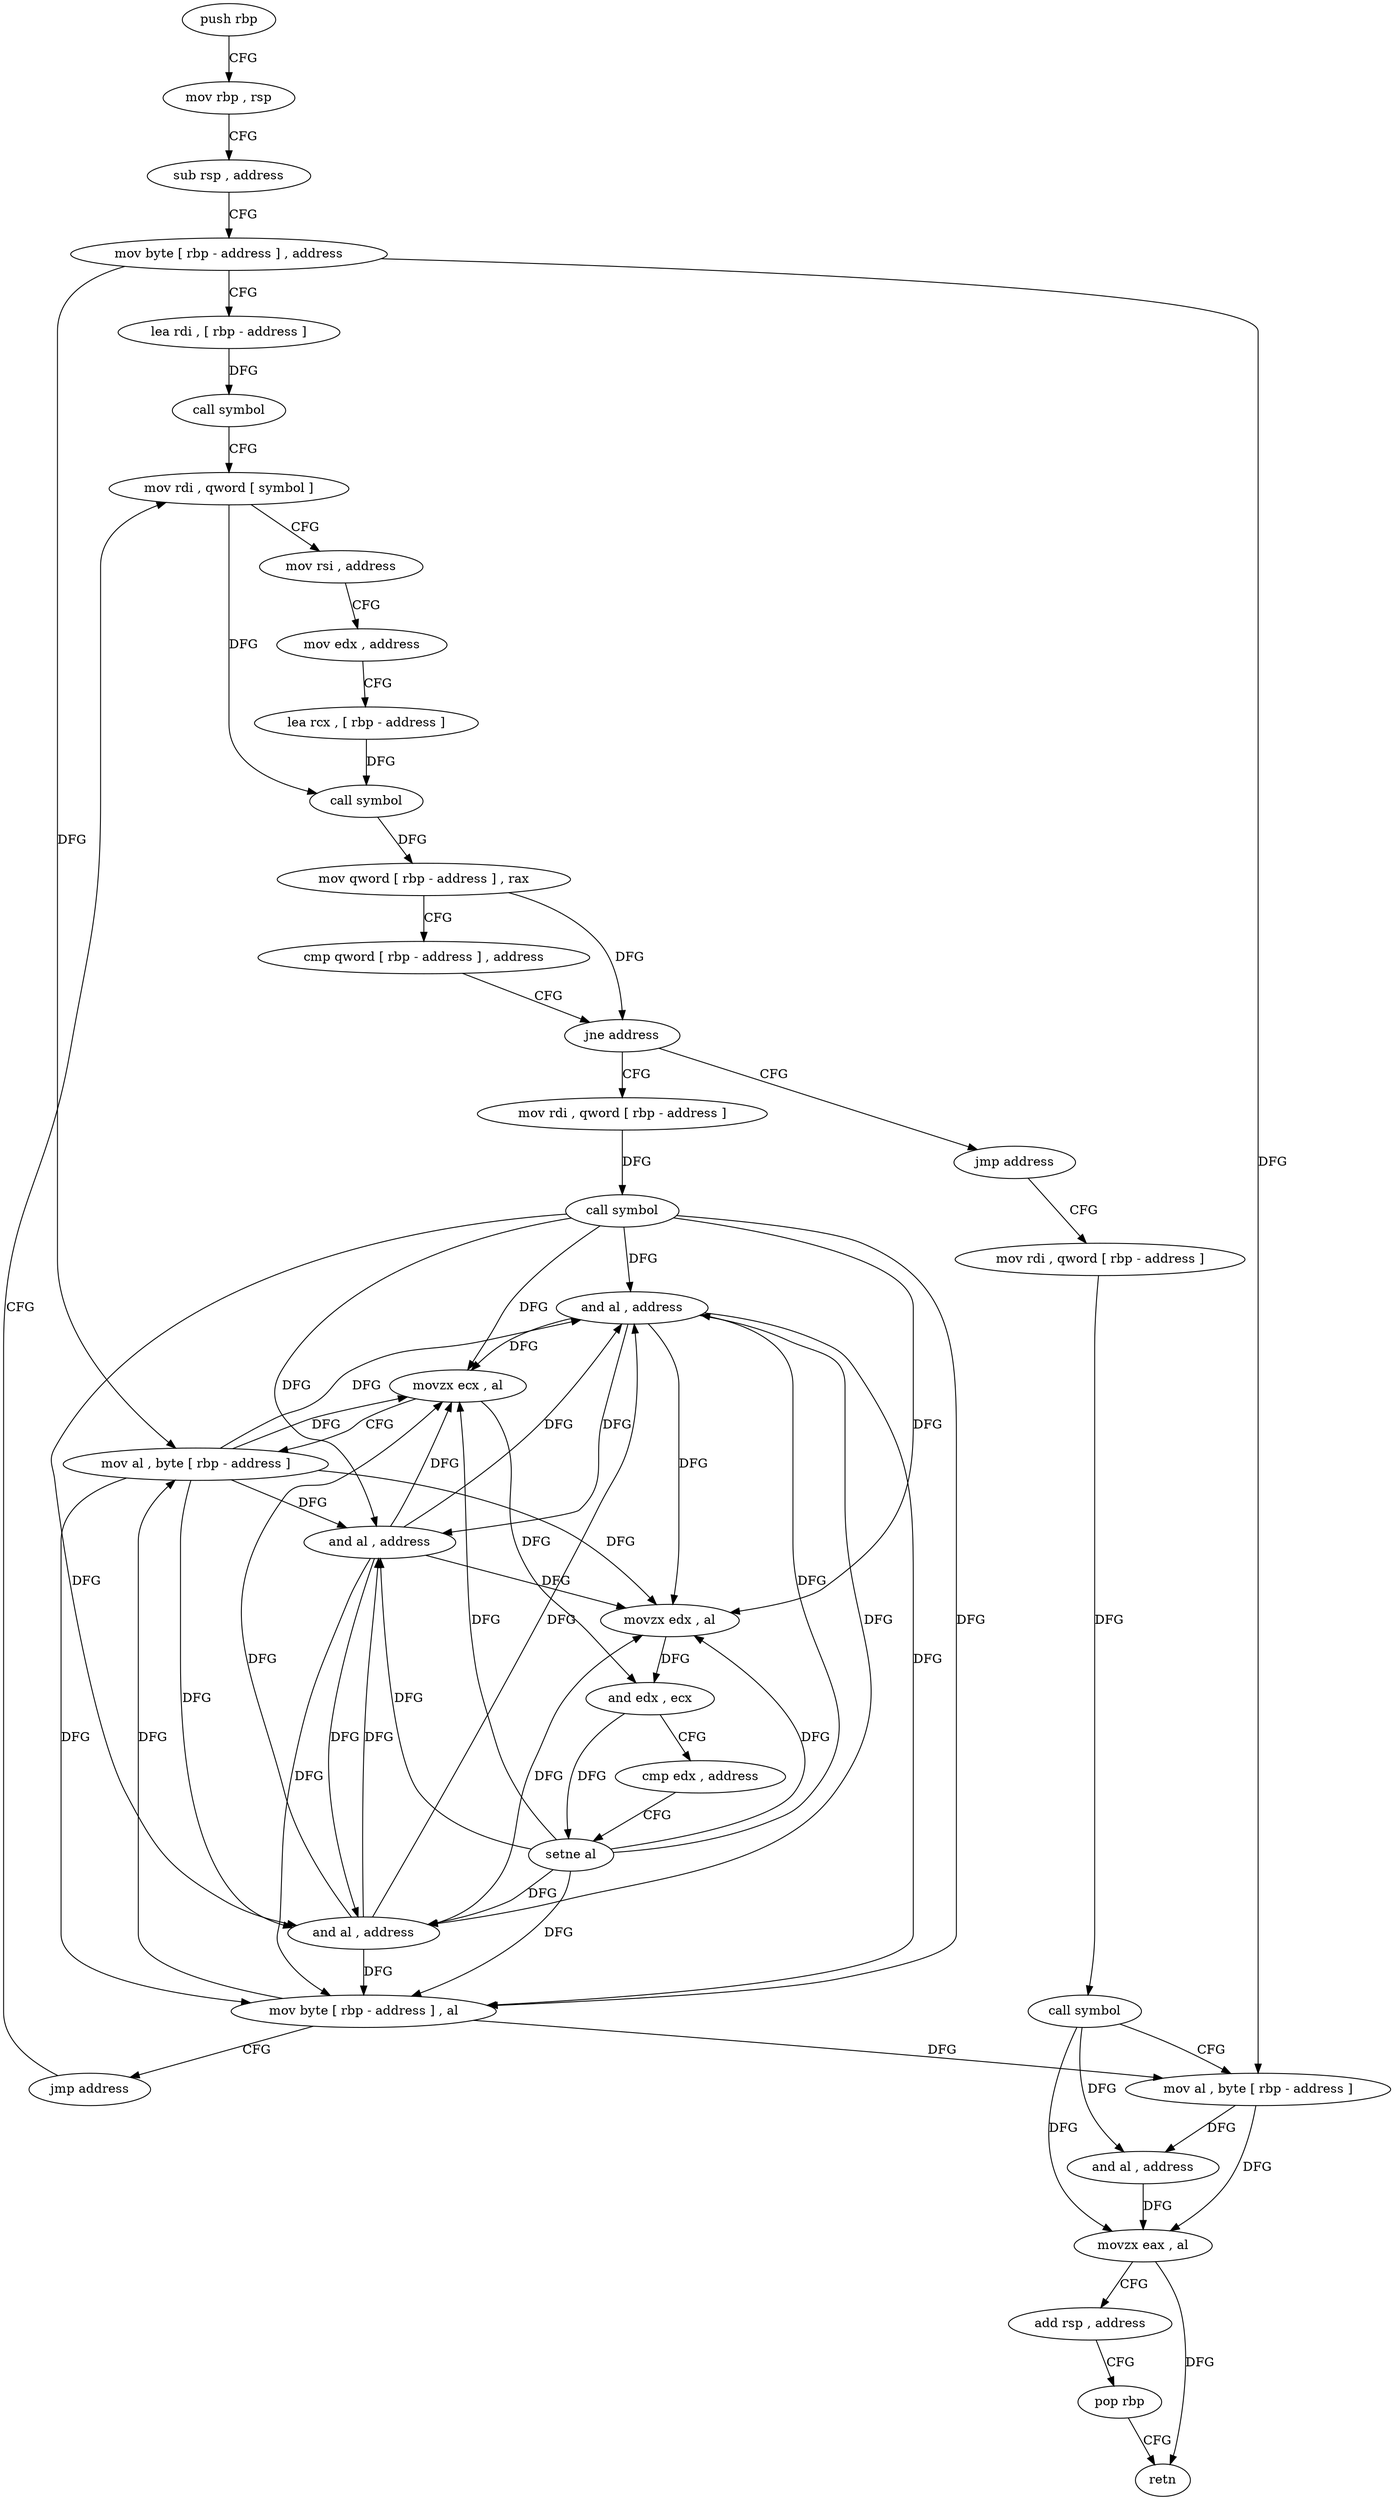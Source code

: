 digraph "func" {
"4204528" [label = "push rbp" ]
"4204529" [label = "mov rbp , rsp" ]
"4204532" [label = "sub rsp , address" ]
"4204536" [label = "mov byte [ rbp - address ] , address" ]
"4204540" [label = "lea rdi , [ rbp - address ]" ]
"4204544" [label = "call symbol" ]
"4204549" [label = "mov rdi , qword [ symbol ]" ]
"4204601" [label = "mov rdi , qword [ rbp - address ]" ]
"4204605" [label = "call symbol" ]
"4204610" [label = "and al , address" ]
"4204612" [label = "movzx ecx , al" ]
"4204615" [label = "mov al , byte [ rbp - address ]" ]
"4204618" [label = "and al , address" ]
"4204620" [label = "movzx edx , al" ]
"4204623" [label = "and edx , ecx" ]
"4204625" [label = "cmp edx , address" ]
"4204628" [label = "setne al" ]
"4204631" [label = "and al , address" ]
"4204633" [label = "mov byte [ rbp - address ] , al" ]
"4204636" [label = "jmp address" ]
"4204596" [label = "jmp address" ]
"4204641" [label = "mov rdi , qword [ rbp - address ]" ]
"4204557" [label = "mov rsi , address" ]
"4204567" [label = "mov edx , address" ]
"4204572" [label = "lea rcx , [ rbp - address ]" ]
"4204576" [label = "call symbol" ]
"4204581" [label = "mov qword [ rbp - address ] , rax" ]
"4204585" [label = "cmp qword [ rbp - address ] , address" ]
"4204590" [label = "jne address" ]
"4204645" [label = "call symbol" ]
"4204650" [label = "mov al , byte [ rbp - address ]" ]
"4204653" [label = "and al , address" ]
"4204655" [label = "movzx eax , al" ]
"4204658" [label = "add rsp , address" ]
"4204662" [label = "pop rbp" ]
"4204663" [label = "retn" ]
"4204528" -> "4204529" [ label = "CFG" ]
"4204529" -> "4204532" [ label = "CFG" ]
"4204532" -> "4204536" [ label = "CFG" ]
"4204536" -> "4204540" [ label = "CFG" ]
"4204536" -> "4204615" [ label = "DFG" ]
"4204536" -> "4204650" [ label = "DFG" ]
"4204540" -> "4204544" [ label = "DFG" ]
"4204544" -> "4204549" [ label = "CFG" ]
"4204549" -> "4204557" [ label = "CFG" ]
"4204549" -> "4204576" [ label = "DFG" ]
"4204601" -> "4204605" [ label = "DFG" ]
"4204605" -> "4204610" [ label = "DFG" ]
"4204605" -> "4204612" [ label = "DFG" ]
"4204605" -> "4204618" [ label = "DFG" ]
"4204605" -> "4204620" [ label = "DFG" ]
"4204605" -> "4204631" [ label = "DFG" ]
"4204605" -> "4204633" [ label = "DFG" ]
"4204610" -> "4204612" [ label = "DFG" ]
"4204610" -> "4204618" [ label = "DFG" ]
"4204610" -> "4204620" [ label = "DFG" ]
"4204610" -> "4204631" [ label = "DFG" ]
"4204610" -> "4204633" [ label = "DFG" ]
"4204612" -> "4204615" [ label = "CFG" ]
"4204612" -> "4204623" [ label = "DFG" ]
"4204615" -> "4204618" [ label = "DFG" ]
"4204615" -> "4204610" [ label = "DFG" ]
"4204615" -> "4204612" [ label = "DFG" ]
"4204615" -> "4204620" [ label = "DFG" ]
"4204615" -> "4204631" [ label = "DFG" ]
"4204615" -> "4204633" [ label = "DFG" ]
"4204618" -> "4204620" [ label = "DFG" ]
"4204618" -> "4204610" [ label = "DFG" ]
"4204618" -> "4204612" [ label = "DFG" ]
"4204618" -> "4204631" [ label = "DFG" ]
"4204618" -> "4204633" [ label = "DFG" ]
"4204620" -> "4204623" [ label = "DFG" ]
"4204623" -> "4204625" [ label = "CFG" ]
"4204623" -> "4204628" [ label = "DFG" ]
"4204625" -> "4204628" [ label = "CFG" ]
"4204628" -> "4204631" [ label = "DFG" ]
"4204628" -> "4204610" [ label = "DFG" ]
"4204628" -> "4204612" [ label = "DFG" ]
"4204628" -> "4204618" [ label = "DFG" ]
"4204628" -> "4204620" [ label = "DFG" ]
"4204628" -> "4204633" [ label = "DFG" ]
"4204631" -> "4204633" [ label = "DFG" ]
"4204631" -> "4204610" [ label = "DFG" ]
"4204631" -> "4204612" [ label = "DFG" ]
"4204631" -> "4204618" [ label = "DFG" ]
"4204631" -> "4204620" [ label = "DFG" ]
"4204633" -> "4204636" [ label = "CFG" ]
"4204633" -> "4204615" [ label = "DFG" ]
"4204633" -> "4204650" [ label = "DFG" ]
"4204636" -> "4204549" [ label = "CFG" ]
"4204596" -> "4204641" [ label = "CFG" ]
"4204641" -> "4204645" [ label = "DFG" ]
"4204557" -> "4204567" [ label = "CFG" ]
"4204567" -> "4204572" [ label = "CFG" ]
"4204572" -> "4204576" [ label = "DFG" ]
"4204576" -> "4204581" [ label = "DFG" ]
"4204581" -> "4204585" [ label = "CFG" ]
"4204581" -> "4204590" [ label = "DFG" ]
"4204585" -> "4204590" [ label = "CFG" ]
"4204590" -> "4204601" [ label = "CFG" ]
"4204590" -> "4204596" [ label = "CFG" ]
"4204645" -> "4204650" [ label = "CFG" ]
"4204645" -> "4204653" [ label = "DFG" ]
"4204645" -> "4204655" [ label = "DFG" ]
"4204650" -> "4204653" [ label = "DFG" ]
"4204650" -> "4204655" [ label = "DFG" ]
"4204653" -> "4204655" [ label = "DFG" ]
"4204655" -> "4204658" [ label = "CFG" ]
"4204655" -> "4204663" [ label = "DFG" ]
"4204658" -> "4204662" [ label = "CFG" ]
"4204662" -> "4204663" [ label = "CFG" ]
}
